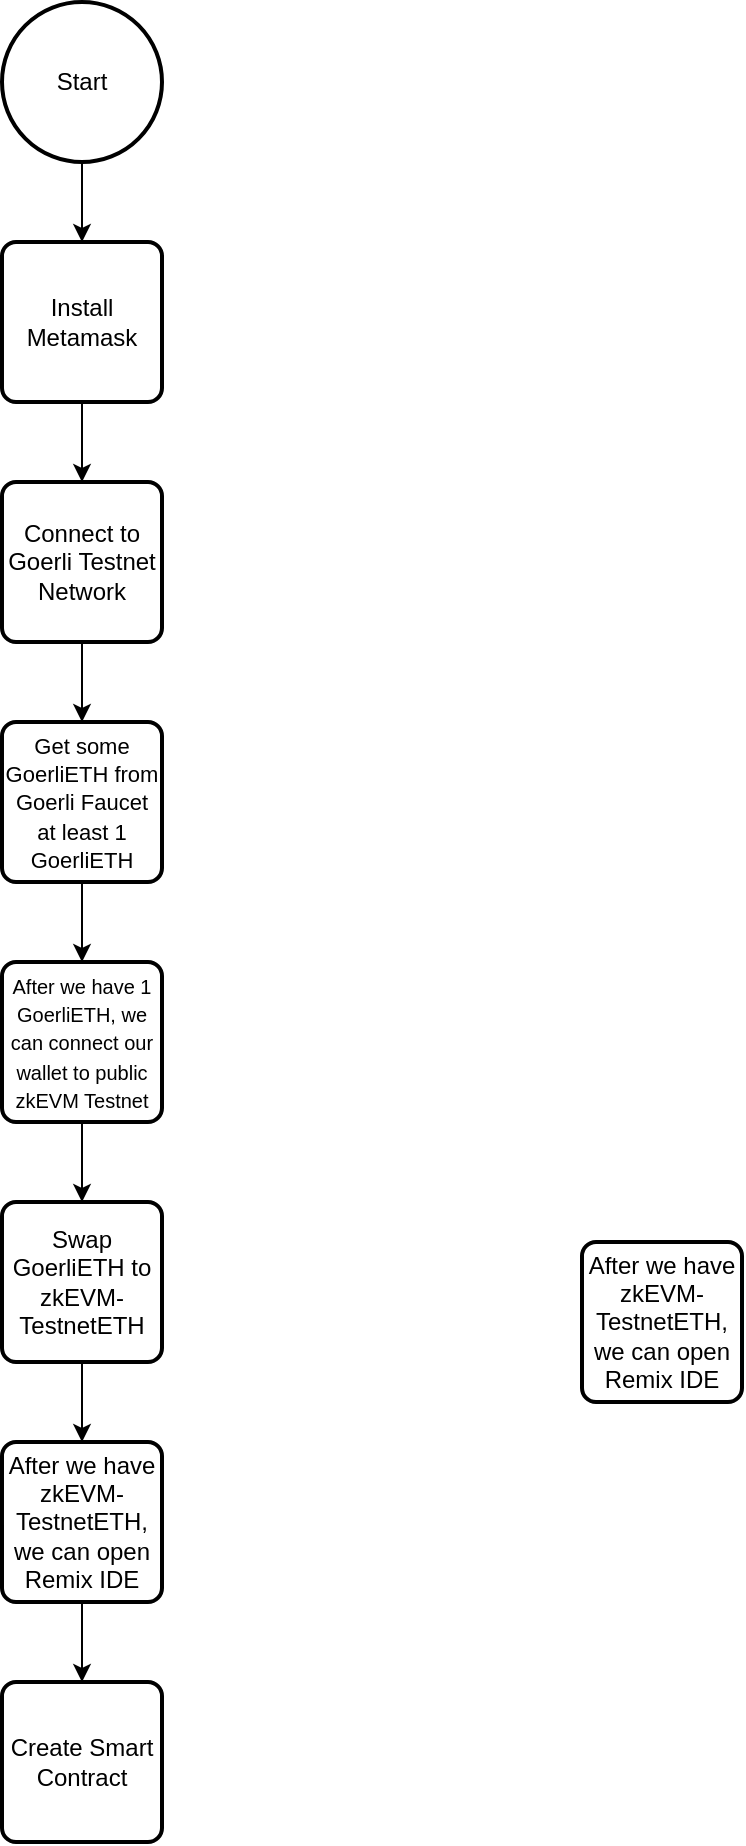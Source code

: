 <mxfile version="20.8.3" type="github">
  <diagram id="cbOGkC4sH-yH9b8XT-Cb" name="Page-1">
    <mxGraphModel dx="1467" dy="1840" grid="1" gridSize="10" guides="1" tooltips="1" connect="1" arrows="1" fold="1" page="1" pageScale="1" pageWidth="850" pageHeight="1100" math="0" shadow="0">
      <root>
        <mxCell id="0" />
        <mxCell id="1" parent="0" />
        <mxCell id="r4wglIQDCYTBaK72JKqi-7" style="edgeStyle=orthogonalEdgeStyle;rounded=0;orthogonalLoop=1;jettySize=auto;html=1;exitX=0.5;exitY=1;exitDx=0;exitDy=0;entryX=0.5;entryY=0;entryDx=0;entryDy=0;" edge="1" parent="1" source="r4wglIQDCYTBaK72JKqi-2" target="r4wglIQDCYTBaK72JKqi-6">
          <mxGeometry relative="1" as="geometry" />
        </mxCell>
        <mxCell id="r4wglIQDCYTBaK72JKqi-2" value="Install Metamask" style="rounded=1;whiteSpace=wrap;html=1;absoluteArcSize=1;arcSize=14;strokeWidth=2;" vertex="1" parent="1">
          <mxGeometry x="360" y="120" width="80" height="80" as="geometry" />
        </mxCell>
        <mxCell id="r4wglIQDCYTBaK72JKqi-5" style="edgeStyle=orthogonalEdgeStyle;rounded=0;orthogonalLoop=1;jettySize=auto;html=1;exitX=0.5;exitY=1;exitDx=0;exitDy=0;exitPerimeter=0;entryX=0.5;entryY=0;entryDx=0;entryDy=0;" edge="1" parent="1" source="r4wglIQDCYTBaK72JKqi-4" target="r4wglIQDCYTBaK72JKqi-2">
          <mxGeometry relative="1" as="geometry" />
        </mxCell>
        <mxCell id="r4wglIQDCYTBaK72JKqi-4" value="Start" style="strokeWidth=2;html=1;shape=mxgraph.flowchart.start_2;whiteSpace=wrap;" vertex="1" parent="1">
          <mxGeometry x="360" width="80" height="80" as="geometry" />
        </mxCell>
        <mxCell id="r4wglIQDCYTBaK72JKqi-9" style="edgeStyle=orthogonalEdgeStyle;rounded=0;orthogonalLoop=1;jettySize=auto;html=1;exitX=0.5;exitY=1;exitDx=0;exitDy=0;entryX=0.5;entryY=0;entryDx=0;entryDy=0;" edge="1" parent="1" source="r4wglIQDCYTBaK72JKqi-6" target="r4wglIQDCYTBaK72JKqi-8">
          <mxGeometry relative="1" as="geometry" />
        </mxCell>
        <mxCell id="r4wglIQDCYTBaK72JKqi-6" value="Connect to Goerli Testnet Network" style="rounded=1;whiteSpace=wrap;html=1;absoluteArcSize=1;arcSize=14;strokeWidth=2;" vertex="1" parent="1">
          <mxGeometry x="360" y="240" width="80" height="80" as="geometry" />
        </mxCell>
        <mxCell id="r4wglIQDCYTBaK72JKqi-11" style="edgeStyle=orthogonalEdgeStyle;rounded=0;orthogonalLoop=1;jettySize=auto;html=1;exitX=0.5;exitY=1;exitDx=0;exitDy=0;entryX=0.5;entryY=0;entryDx=0;entryDy=0;fontSize=10;" edge="1" parent="1" source="r4wglIQDCYTBaK72JKqi-8" target="r4wglIQDCYTBaK72JKqi-10">
          <mxGeometry relative="1" as="geometry" />
        </mxCell>
        <mxCell id="r4wglIQDCYTBaK72JKqi-8" value="&lt;font style=&quot;font-size: 11px;&quot;&gt;Get some GoerliETH from Goerli Faucet at least 1 GoerliETH&lt;/font&gt;" style="rounded=1;whiteSpace=wrap;html=1;absoluteArcSize=1;arcSize=14;strokeWidth=2;" vertex="1" parent="1">
          <mxGeometry x="360" y="360" width="80" height="80" as="geometry" />
        </mxCell>
        <mxCell id="r4wglIQDCYTBaK72JKqi-13" style="edgeStyle=orthogonalEdgeStyle;rounded=0;orthogonalLoop=1;jettySize=auto;html=1;exitX=0.5;exitY=1;exitDx=0;exitDy=0;entryX=0.5;entryY=0;entryDx=0;entryDy=0;fontSize=12;" edge="1" parent="1" source="r4wglIQDCYTBaK72JKqi-10" target="r4wglIQDCYTBaK72JKqi-12">
          <mxGeometry relative="1" as="geometry" />
        </mxCell>
        <mxCell id="r4wglIQDCYTBaK72JKqi-10" value="&lt;font style=&quot;font-size: 10px;&quot;&gt;After we have 1 GoerliETH, we can connect our wallet to public zkEVM Testnet&lt;/font&gt;" style="rounded=1;whiteSpace=wrap;html=1;absoluteArcSize=1;arcSize=14;strokeWidth=2;" vertex="1" parent="1">
          <mxGeometry x="360" y="480" width="80" height="80" as="geometry" />
        </mxCell>
        <mxCell id="r4wglIQDCYTBaK72JKqi-15" style="edgeStyle=orthogonalEdgeStyle;rounded=0;orthogonalLoop=1;jettySize=auto;html=1;exitX=0.5;exitY=1;exitDx=0;exitDy=0;entryX=0.5;entryY=0;entryDx=0;entryDy=0;fontSize=12;" edge="1" parent="1" source="r4wglIQDCYTBaK72JKqi-12" target="r4wglIQDCYTBaK72JKqi-14">
          <mxGeometry relative="1" as="geometry" />
        </mxCell>
        <mxCell id="r4wglIQDCYTBaK72JKqi-12" value="&lt;font style=&quot;font-size: 12px;&quot;&gt;Swap GoerliETH to zkEVM-TestnetETH&lt;/font&gt;" style="rounded=1;whiteSpace=wrap;html=1;absoluteArcSize=1;arcSize=14;strokeWidth=2;" vertex="1" parent="1">
          <mxGeometry x="360" y="600" width="80" height="80" as="geometry" />
        </mxCell>
        <mxCell id="r4wglIQDCYTBaK72JKqi-17" style="edgeStyle=orthogonalEdgeStyle;rounded=0;orthogonalLoop=1;jettySize=auto;html=1;exitX=0.5;exitY=1;exitDx=0;exitDy=0;entryX=0.5;entryY=0;entryDx=0;entryDy=0;fontSize=12;" edge="1" parent="1" source="r4wglIQDCYTBaK72JKqi-14" target="r4wglIQDCYTBaK72JKqi-16">
          <mxGeometry relative="1" as="geometry" />
        </mxCell>
        <mxCell id="r4wglIQDCYTBaK72JKqi-14" value="&lt;font style=&quot;font-size: 12px;&quot;&gt;After we have zkEVM-TestnetETH, we can open Remix IDE&lt;/font&gt;" style="rounded=1;whiteSpace=wrap;html=1;absoluteArcSize=1;arcSize=14;strokeWidth=2;" vertex="1" parent="1">
          <mxGeometry x="360" y="720" width="80" height="80" as="geometry" />
        </mxCell>
        <mxCell id="r4wglIQDCYTBaK72JKqi-16" value="&lt;font style=&quot;font-size: 12px;&quot;&gt;Create Smart Contract&lt;/font&gt;" style="rounded=1;whiteSpace=wrap;html=1;absoluteArcSize=1;arcSize=14;strokeWidth=2;" vertex="1" parent="1">
          <mxGeometry x="360" y="840" width="80" height="80" as="geometry" />
        </mxCell>
        <mxCell id="r4wglIQDCYTBaK72JKqi-18" value="&lt;font style=&quot;font-size: 12px;&quot;&gt;After we have zkEVM-TestnetETH, we can open Remix IDE&lt;/font&gt;" style="rounded=1;whiteSpace=wrap;html=1;absoluteArcSize=1;arcSize=14;strokeWidth=2;" vertex="1" parent="1">
          <mxGeometry x="650" y="620" width="80" height="80" as="geometry" />
        </mxCell>
      </root>
    </mxGraphModel>
  </diagram>
</mxfile>
